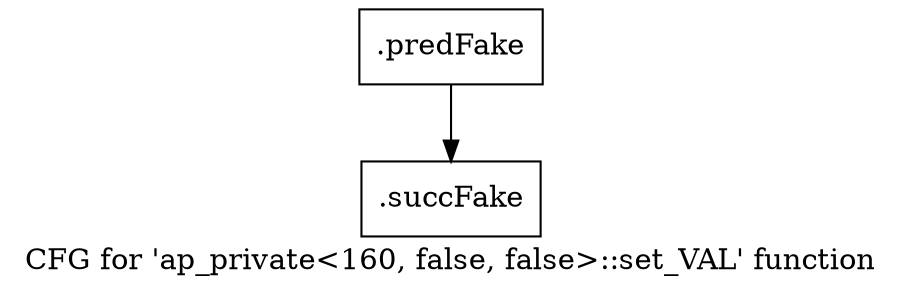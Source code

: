digraph "CFG for 'ap_private\<160, false, false\>::set_VAL' function" {
	label="CFG for 'ap_private\<160, false, false\>::set_VAL' function";

	Node0x58827f0 [shape=record,filename="",linenumber="",label="{.predFake}"];
	Node0x58827f0 -> Node0x6089a00[ callList="" memoryops="" filename="/mnt/xilinx/Vitis_HLS/2021.2/include/etc/ap_private.h" execusionnum="0"];
	Node0x6089a00 [shape=record,filename="/mnt/xilinx/Vitis_HLS/2021.2/include/etc/ap_private.h",linenumber="3297",label="{.succFake}"];
}
